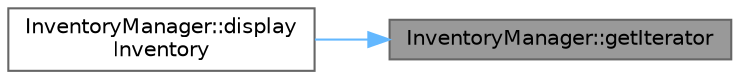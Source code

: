 digraph "InventoryManager::getIterator"
{
 // INTERACTIVE_SVG=YES
 // LATEX_PDF_SIZE
  bgcolor="transparent";
  edge [fontname=Helvetica,fontsize=10,labelfontname=Helvetica,labelfontsize=10];
  node [fontname=Helvetica,fontsize=10,shape=box,height=0.2,width=0.4];
  rankdir="RL";
  Node1 [id="Node000001",label="InventoryManager::getIterator",height=0.2,width=0.4,color="gray40", fillcolor="grey60", style="filled", fontcolor="black",tooltip="Creates an iterator for the managed collection."];
  Node1 -> Node2 [id="edge1_Node000001_Node000002",dir="back",color="steelblue1",style="solid",tooltip=" "];
  Node2 [id="Node000002",label="InventoryManager::display\lInventory",height=0.2,width=0.4,color="grey40", fillcolor="white", style="filled",URL="$class_inventory_manager.html#a7042c4fe7b95a2eac8cbb55afd309029",tooltip="Displays all plants in the inventory using iteration."];
}
